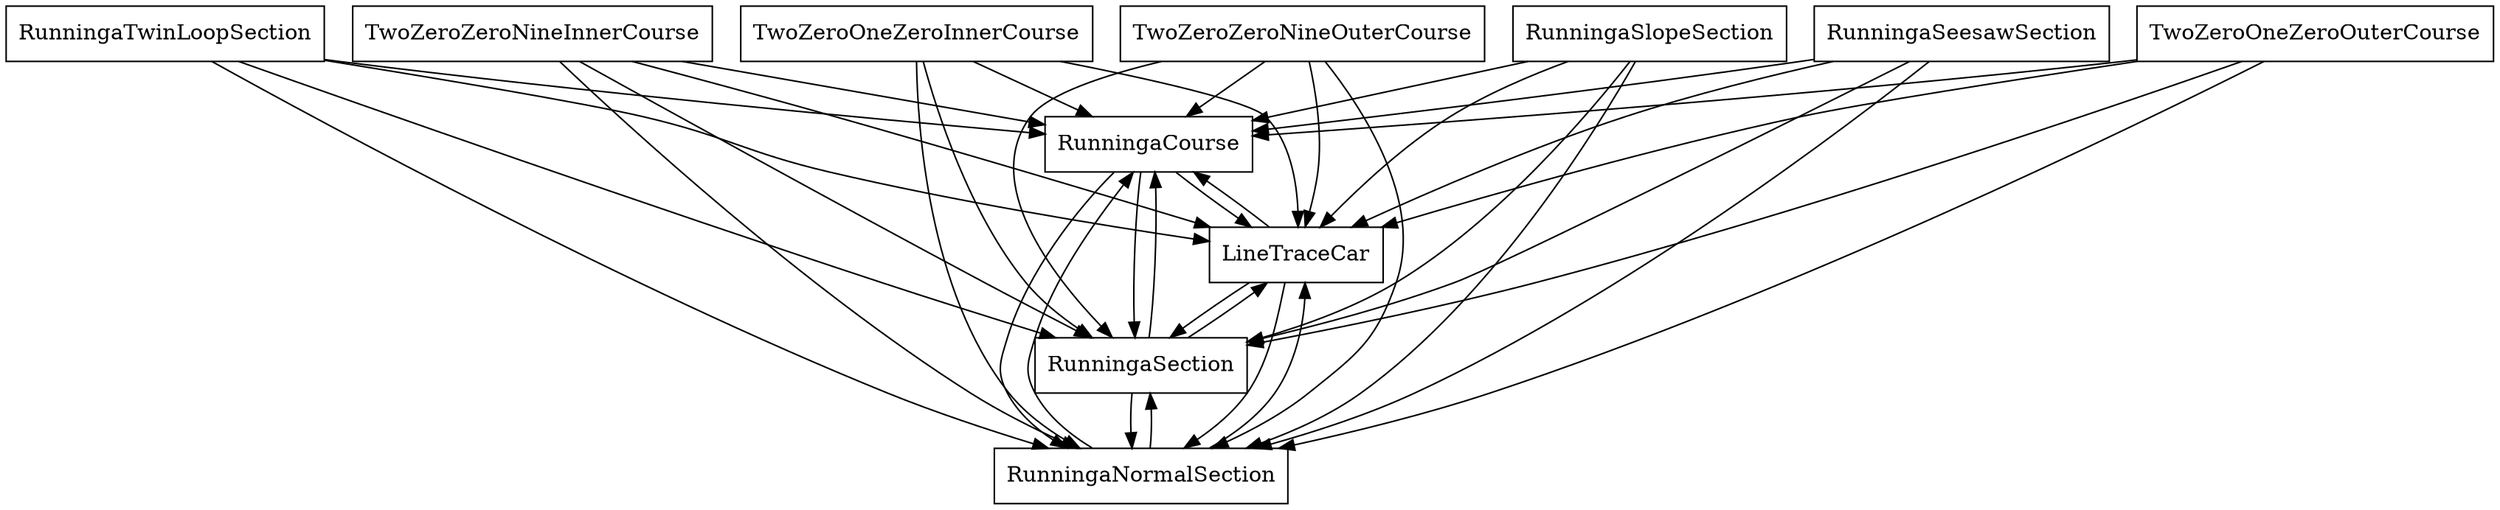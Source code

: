 digraph{
graph [rankdir=TB];
node [shape=box];
edge [arrowhead=normal];
0[label="RunningaCourse",]
1[label="TwoZeroZeroNineInnerCourse",]
2[label="TwoZeroOneZeroInnerCourse",]
3[label="LineTraceCar",]
4[label="RunningaSeesawSection",]
5[label="RunningaNormalSection",]
6[label="RunningaSection",]
7[label="TwoZeroZeroNineOuterCourse",]
8[label="RunningaSlopeSection",]
9[label="RunningaTwinLoopSection",]
10[label="TwoZeroOneZeroOuterCourse",]
0->3[label="",]
0->5[label="",]
0->6[label="",]
1->0[label="",]
1->3[label="",]
1->5[label="",]
1->6[label="",]
2->0[label="",]
2->3[label="",]
2->5[label="",]
2->6[label="",]
3->0[label="",]
3->5[label="",]
3->6[label="",]
4->0[label="",]
4->3[label="",]
4->5[label="",]
4->6[label="",]
5->0[label="",]
5->3[label="",]
5->6[label="",]
6->0[label="",]
6->3[label="",]
6->5[label="",]
7->0[label="",]
7->3[label="",]
7->5[label="",]
7->6[label="",]
8->0[label="",]
8->3[label="",]
8->5[label="",]
8->6[label="",]
9->0[label="",]
9->3[label="",]
9->5[label="",]
9->6[label="",]
10->0[label="",]
10->3[label="",]
10->5[label="",]
10->6[label="",]
}
